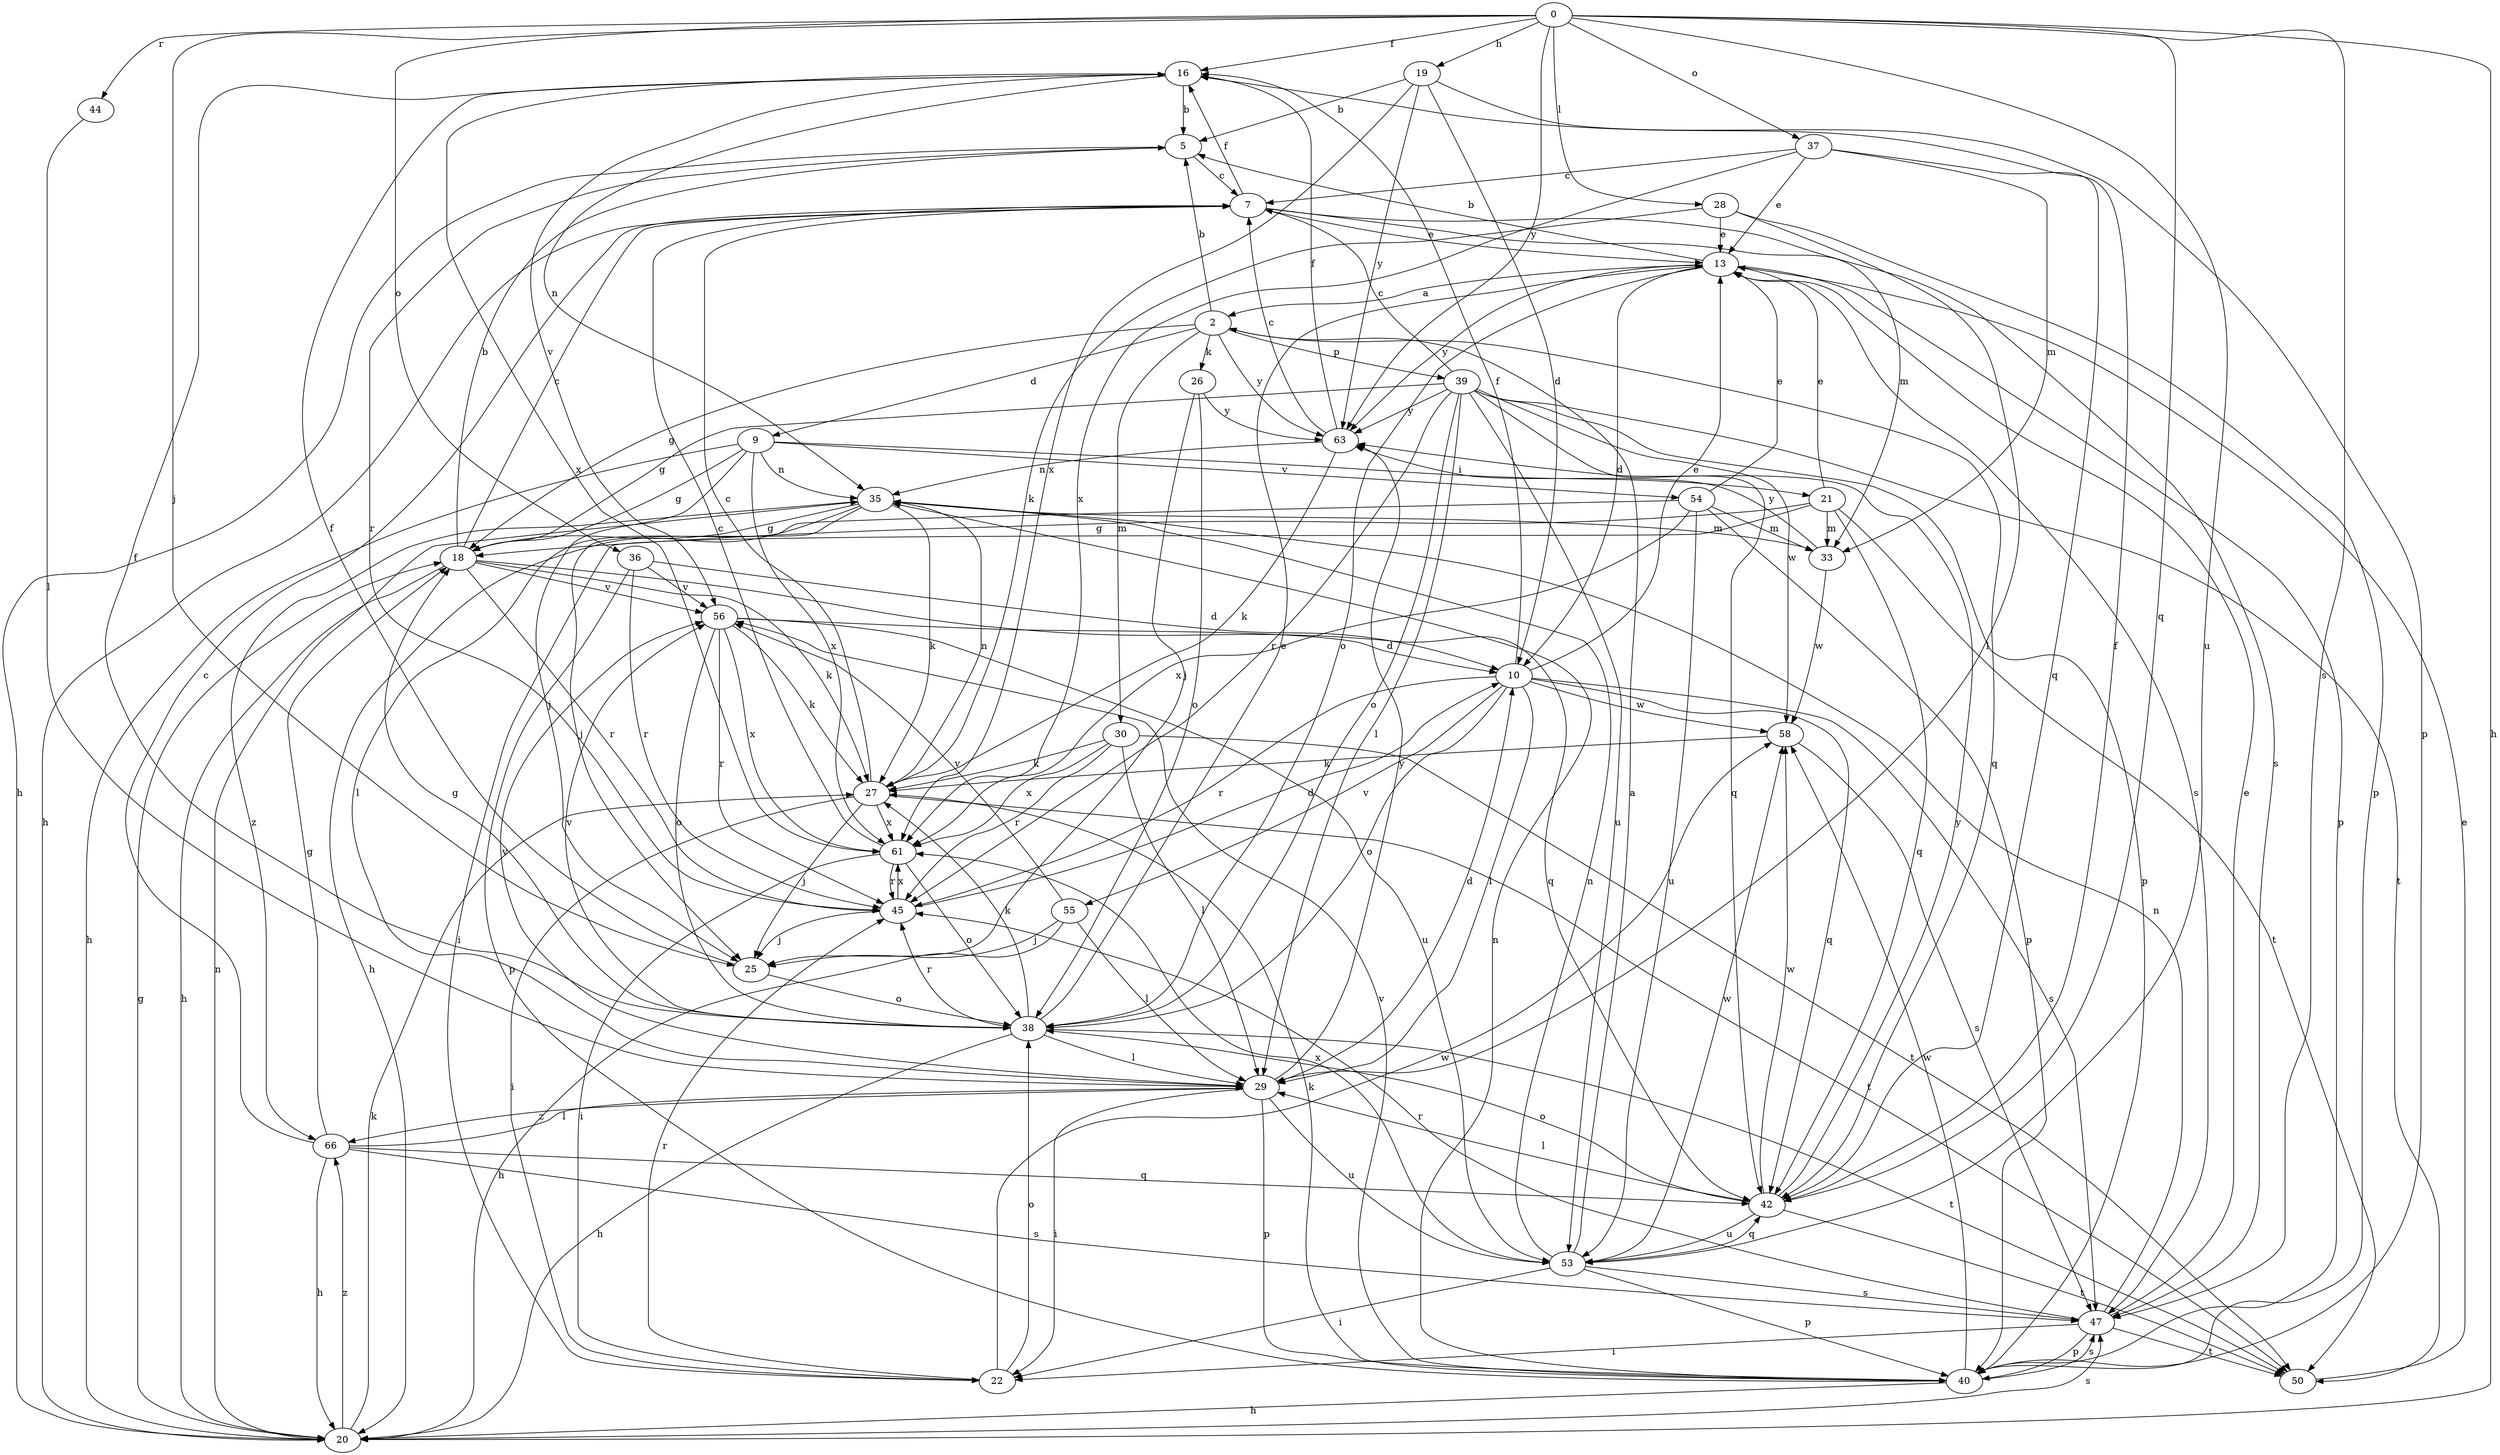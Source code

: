 strict digraph  {
0;
2;
5;
7;
9;
10;
13;
16;
18;
19;
20;
21;
22;
25;
26;
27;
28;
29;
30;
33;
35;
36;
37;
38;
39;
40;
42;
44;
45;
47;
50;
53;
54;
55;
56;
58;
61;
63;
66;
0 -> 16  [label=f];
0 -> 19  [label=h];
0 -> 20  [label=h];
0 -> 25  [label=j];
0 -> 28  [label=l];
0 -> 36  [label=o];
0 -> 37  [label=o];
0 -> 42  [label=q];
0 -> 44  [label=r];
0 -> 47  [label=s];
0 -> 53  [label=u];
0 -> 63  [label=y];
2 -> 5  [label=b];
2 -> 9  [label=d];
2 -> 18  [label=g];
2 -> 26  [label=k];
2 -> 30  [label=m];
2 -> 39  [label=p];
2 -> 42  [label=q];
2 -> 63  [label=y];
5 -> 7  [label=c];
5 -> 20  [label=h];
5 -> 45  [label=r];
7 -> 13  [label=e];
7 -> 16  [label=f];
7 -> 20  [label=h];
7 -> 33  [label=m];
7 -> 47  [label=s];
9 -> 18  [label=g];
9 -> 20  [label=h];
9 -> 21  [label=i];
9 -> 25  [label=j];
9 -> 35  [label=n];
9 -> 54  [label=v];
9 -> 61  [label=x];
10 -> 13  [label=e];
10 -> 16  [label=f];
10 -> 29  [label=l];
10 -> 38  [label=o];
10 -> 42  [label=q];
10 -> 45  [label=r];
10 -> 47  [label=s];
10 -> 55  [label=v];
10 -> 58  [label=w];
13 -> 2  [label=a];
13 -> 5  [label=b];
13 -> 10  [label=d];
13 -> 38  [label=o];
13 -> 40  [label=p];
13 -> 47  [label=s];
13 -> 63  [label=y];
16 -> 5  [label=b];
16 -> 35  [label=n];
16 -> 56  [label=v];
16 -> 61  [label=x];
18 -> 5  [label=b];
18 -> 7  [label=c];
18 -> 20  [label=h];
18 -> 27  [label=k];
18 -> 42  [label=q];
18 -> 45  [label=r];
18 -> 56  [label=v];
19 -> 5  [label=b];
19 -> 10  [label=d];
19 -> 40  [label=p];
19 -> 61  [label=x];
19 -> 63  [label=y];
20 -> 18  [label=g];
20 -> 27  [label=k];
20 -> 35  [label=n];
20 -> 47  [label=s];
20 -> 66  [label=z];
21 -> 13  [label=e];
21 -> 18  [label=g];
21 -> 22  [label=i];
21 -> 33  [label=m];
21 -> 42  [label=q];
21 -> 50  [label=t];
22 -> 38  [label=o];
22 -> 45  [label=r];
22 -> 58  [label=w];
25 -> 16  [label=f];
25 -> 38  [label=o];
26 -> 25  [label=j];
26 -> 38  [label=o];
26 -> 63  [label=y];
27 -> 7  [label=c];
27 -> 22  [label=i];
27 -> 25  [label=j];
27 -> 35  [label=n];
27 -> 50  [label=t];
27 -> 61  [label=x];
28 -> 13  [label=e];
28 -> 27  [label=k];
28 -> 29  [label=l];
28 -> 40  [label=p];
29 -> 10  [label=d];
29 -> 22  [label=i];
29 -> 40  [label=p];
29 -> 53  [label=u];
29 -> 56  [label=v];
29 -> 63  [label=y];
29 -> 66  [label=z];
30 -> 27  [label=k];
30 -> 29  [label=l];
30 -> 45  [label=r];
30 -> 50  [label=t];
30 -> 61  [label=x];
33 -> 58  [label=w];
33 -> 63  [label=y];
35 -> 18  [label=g];
35 -> 25  [label=j];
35 -> 27  [label=k];
35 -> 29  [label=l];
35 -> 33  [label=m];
35 -> 66  [label=z];
36 -> 10  [label=d];
36 -> 40  [label=p];
36 -> 45  [label=r];
36 -> 56  [label=v];
37 -> 7  [label=c];
37 -> 13  [label=e];
37 -> 33  [label=m];
37 -> 42  [label=q];
37 -> 61  [label=x];
38 -> 13  [label=e];
38 -> 16  [label=f];
38 -> 18  [label=g];
38 -> 20  [label=h];
38 -> 27  [label=k];
38 -> 29  [label=l];
38 -> 45  [label=r];
38 -> 50  [label=t];
38 -> 56  [label=v];
39 -> 7  [label=c];
39 -> 18  [label=g];
39 -> 29  [label=l];
39 -> 38  [label=o];
39 -> 40  [label=p];
39 -> 42  [label=q];
39 -> 45  [label=r];
39 -> 50  [label=t];
39 -> 53  [label=u];
39 -> 58  [label=w];
39 -> 63  [label=y];
40 -> 20  [label=h];
40 -> 27  [label=k];
40 -> 35  [label=n];
40 -> 47  [label=s];
40 -> 56  [label=v];
40 -> 58  [label=w];
42 -> 16  [label=f];
42 -> 29  [label=l];
42 -> 38  [label=o];
42 -> 50  [label=t];
42 -> 53  [label=u];
42 -> 58  [label=w];
42 -> 63  [label=y];
44 -> 29  [label=l];
45 -> 10  [label=d];
45 -> 25  [label=j];
45 -> 61  [label=x];
47 -> 13  [label=e];
47 -> 22  [label=i];
47 -> 35  [label=n];
47 -> 40  [label=p];
47 -> 45  [label=r];
47 -> 50  [label=t];
50 -> 13  [label=e];
53 -> 2  [label=a];
53 -> 22  [label=i];
53 -> 35  [label=n];
53 -> 40  [label=p];
53 -> 42  [label=q];
53 -> 47  [label=s];
53 -> 58  [label=w];
53 -> 61  [label=x];
54 -> 13  [label=e];
54 -> 20  [label=h];
54 -> 33  [label=m];
54 -> 40  [label=p];
54 -> 53  [label=u];
54 -> 61  [label=x];
55 -> 20  [label=h];
55 -> 25  [label=j];
55 -> 29  [label=l];
55 -> 56  [label=v];
56 -> 10  [label=d];
56 -> 27  [label=k];
56 -> 38  [label=o];
56 -> 45  [label=r];
56 -> 53  [label=u];
56 -> 61  [label=x];
58 -> 27  [label=k];
58 -> 47  [label=s];
61 -> 7  [label=c];
61 -> 22  [label=i];
61 -> 38  [label=o];
61 -> 45  [label=r];
63 -> 7  [label=c];
63 -> 16  [label=f];
63 -> 27  [label=k];
63 -> 35  [label=n];
66 -> 7  [label=c];
66 -> 18  [label=g];
66 -> 20  [label=h];
66 -> 29  [label=l];
66 -> 42  [label=q];
66 -> 47  [label=s];
}
